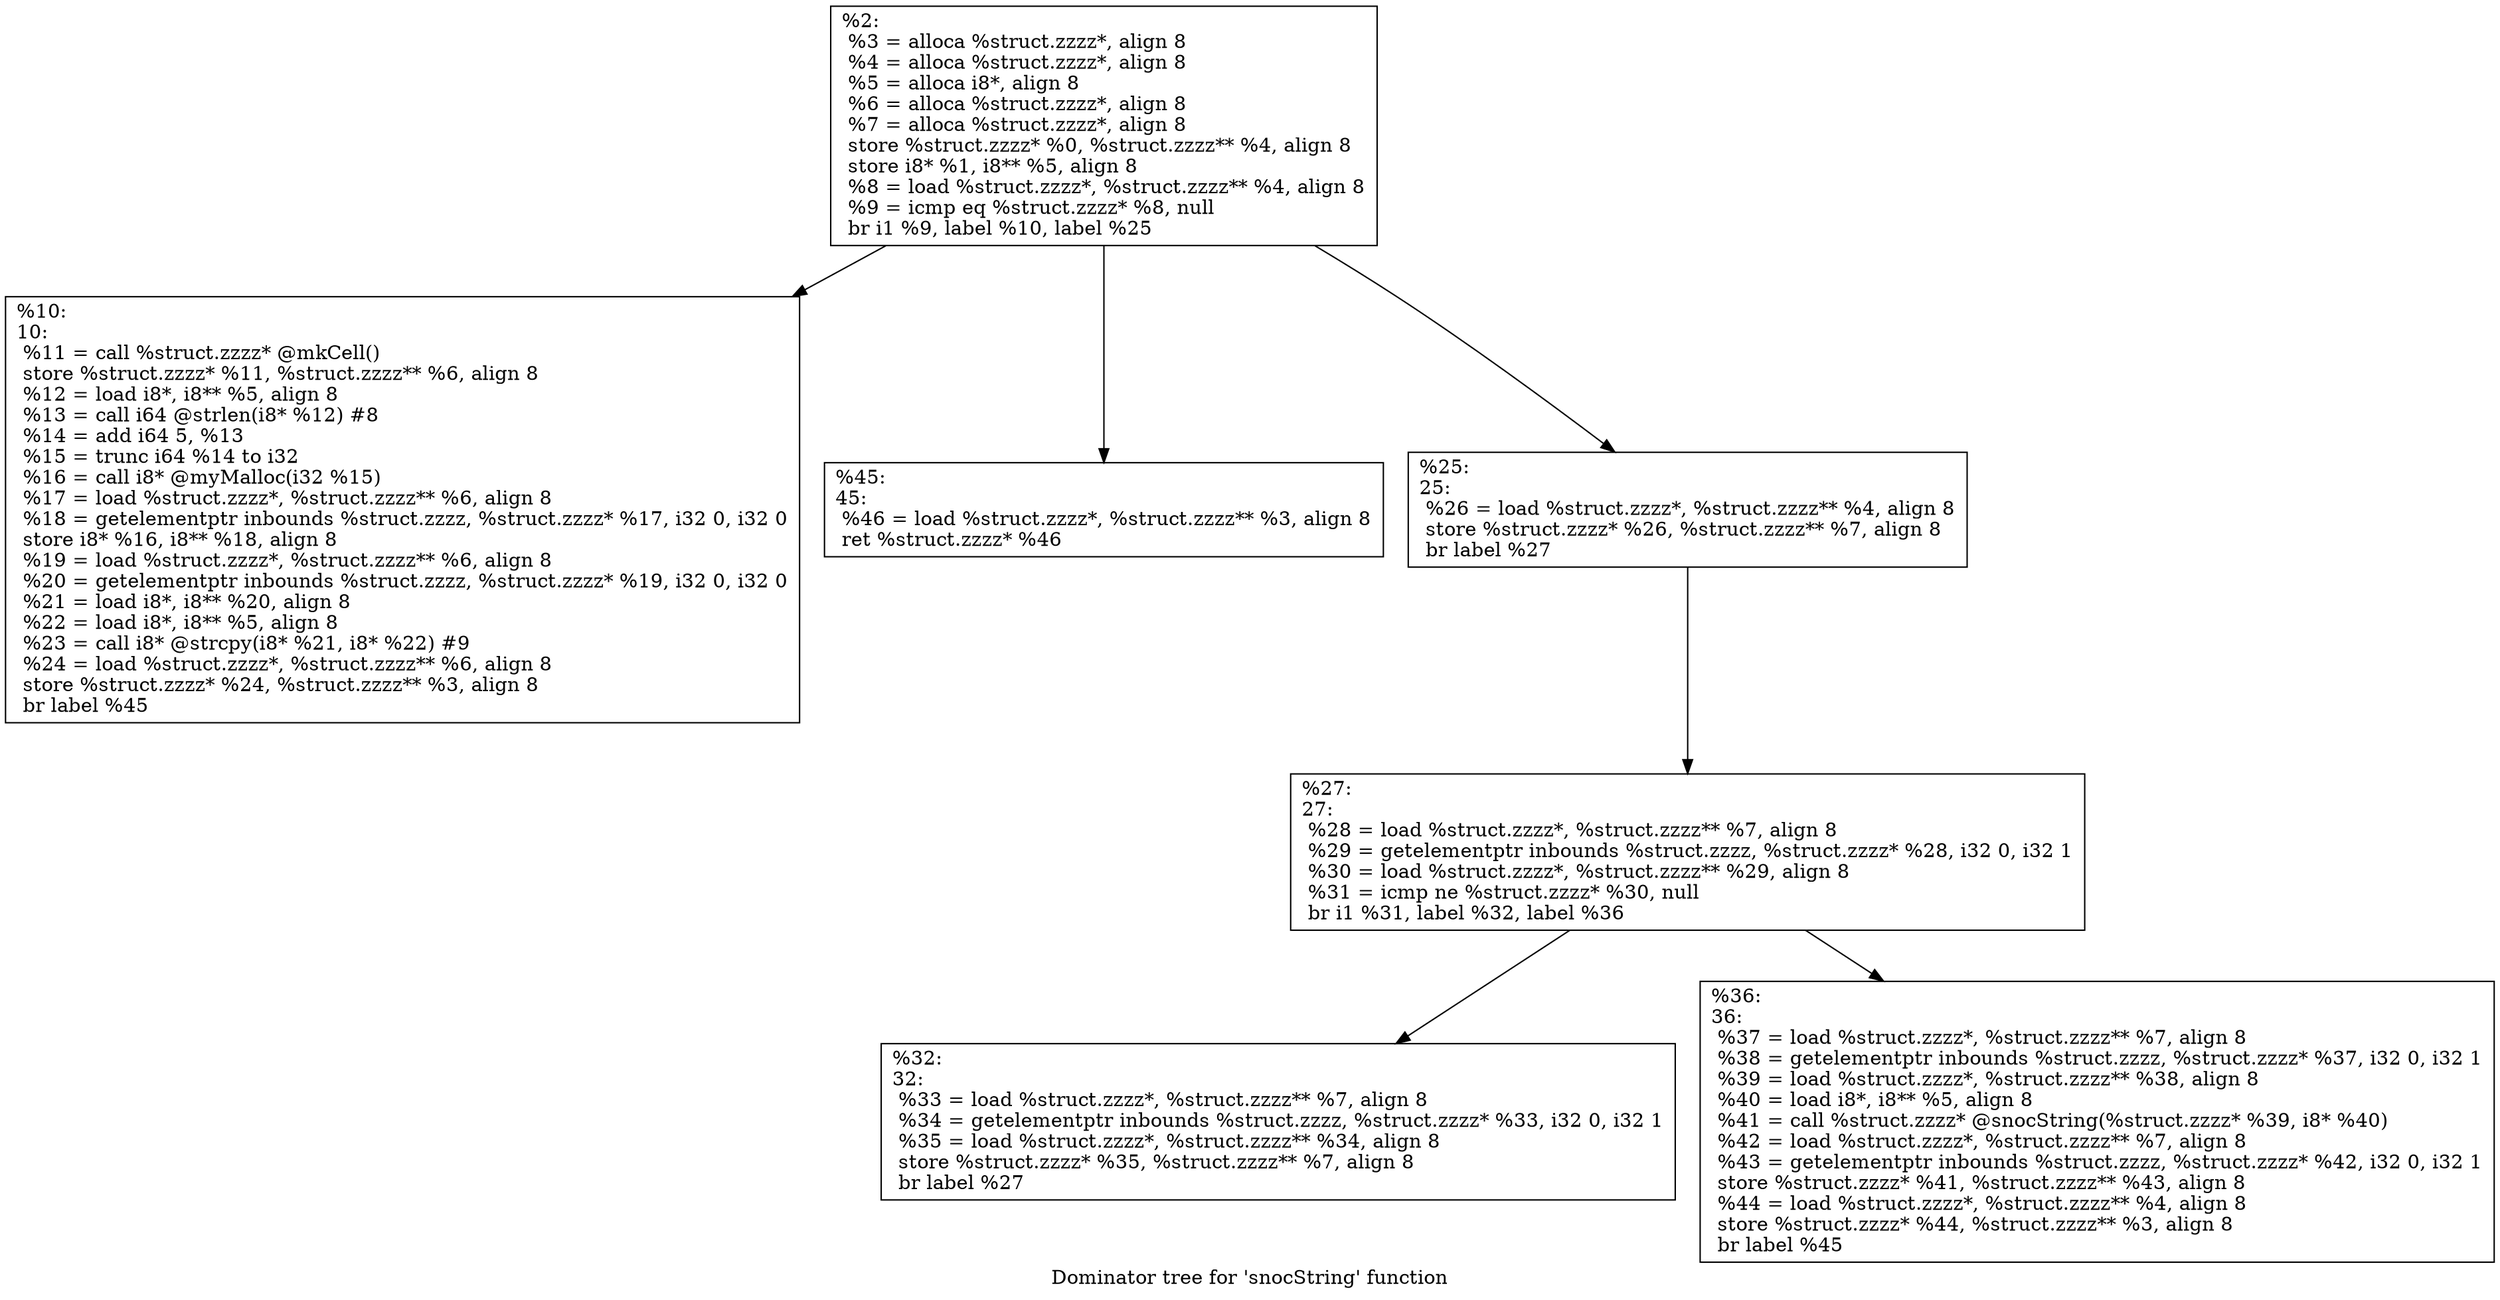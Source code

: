 digraph "Dominator tree for 'snocString' function" {
	label="Dominator tree for 'snocString' function";

	Node0xcad170 [shape=record,label="{%2:\l  %3 = alloca %struct.zzzz*, align 8\l  %4 = alloca %struct.zzzz*, align 8\l  %5 = alloca i8*, align 8\l  %6 = alloca %struct.zzzz*, align 8\l  %7 = alloca %struct.zzzz*, align 8\l  store %struct.zzzz* %0, %struct.zzzz** %4, align 8\l  store i8* %1, i8** %5, align 8\l  %8 = load %struct.zzzz*, %struct.zzzz** %4, align 8\l  %9 = icmp eq %struct.zzzz* %8, null\l  br i1 %9, label %10, label %25\l}"];
	Node0xcad170 -> Node0xe3e9f0;
	Node0xcad170 -> Node0xdcb0b0;
	Node0xcad170 -> Node0xd64fc0;
	Node0xe3e9f0 [shape=record,label="{%10:\l10:                                               \l  %11 = call %struct.zzzz* @mkCell()\l  store %struct.zzzz* %11, %struct.zzzz** %6, align 8\l  %12 = load i8*, i8** %5, align 8\l  %13 = call i64 @strlen(i8* %12) #8\l  %14 = add i64 5, %13\l  %15 = trunc i64 %14 to i32\l  %16 = call i8* @myMalloc(i32 %15)\l  %17 = load %struct.zzzz*, %struct.zzzz** %6, align 8\l  %18 = getelementptr inbounds %struct.zzzz, %struct.zzzz* %17, i32 0, i32 0\l  store i8* %16, i8** %18, align 8\l  %19 = load %struct.zzzz*, %struct.zzzz** %6, align 8\l  %20 = getelementptr inbounds %struct.zzzz, %struct.zzzz* %19, i32 0, i32 0\l  %21 = load i8*, i8** %20, align 8\l  %22 = load i8*, i8** %5, align 8\l  %23 = call i8* @strcpy(i8* %21, i8* %22) #9\l  %24 = load %struct.zzzz*, %struct.zzzz** %6, align 8\l  store %struct.zzzz* %24, %struct.zzzz** %3, align 8\l  br label %45\l}"];
	Node0xdcb0b0 [shape=record,label="{%45:\l45:                                               \l  %46 = load %struct.zzzz*, %struct.zzzz** %3, align 8\l  ret %struct.zzzz* %46\l}"];
	Node0xd64fc0 [shape=record,label="{%25:\l25:                                               \l  %26 = load %struct.zzzz*, %struct.zzzz** %4, align 8\l  store %struct.zzzz* %26, %struct.zzzz** %7, align 8\l  br label %27\l}"];
	Node0xd64fc0 -> Node0xbe9070;
	Node0xbe9070 [shape=record,label="{%27:\l27:                                               \l  %28 = load %struct.zzzz*, %struct.zzzz** %7, align 8\l  %29 = getelementptr inbounds %struct.zzzz, %struct.zzzz* %28, i32 0, i32 1\l  %30 = load %struct.zzzz*, %struct.zzzz** %29, align 8\l  %31 = icmp ne %struct.zzzz* %30, null\l  br i1 %31, label %32, label %36\l}"];
	Node0xbe9070 -> Node0xdbac20;
	Node0xbe9070 -> Node0xcf5620;
	Node0xdbac20 [shape=record,label="{%32:\l32:                                               \l  %33 = load %struct.zzzz*, %struct.zzzz** %7, align 8\l  %34 = getelementptr inbounds %struct.zzzz, %struct.zzzz* %33, i32 0, i32 1\l  %35 = load %struct.zzzz*, %struct.zzzz** %34, align 8\l  store %struct.zzzz* %35, %struct.zzzz** %7, align 8\l  br label %27\l}"];
	Node0xcf5620 [shape=record,label="{%36:\l36:                                               \l  %37 = load %struct.zzzz*, %struct.zzzz** %7, align 8\l  %38 = getelementptr inbounds %struct.zzzz, %struct.zzzz* %37, i32 0, i32 1\l  %39 = load %struct.zzzz*, %struct.zzzz** %38, align 8\l  %40 = load i8*, i8** %5, align 8\l  %41 = call %struct.zzzz* @snocString(%struct.zzzz* %39, i8* %40)\l  %42 = load %struct.zzzz*, %struct.zzzz** %7, align 8\l  %43 = getelementptr inbounds %struct.zzzz, %struct.zzzz* %42, i32 0, i32 1\l  store %struct.zzzz* %41, %struct.zzzz** %43, align 8\l  %44 = load %struct.zzzz*, %struct.zzzz** %4, align 8\l  store %struct.zzzz* %44, %struct.zzzz** %3, align 8\l  br label %45\l}"];
}
